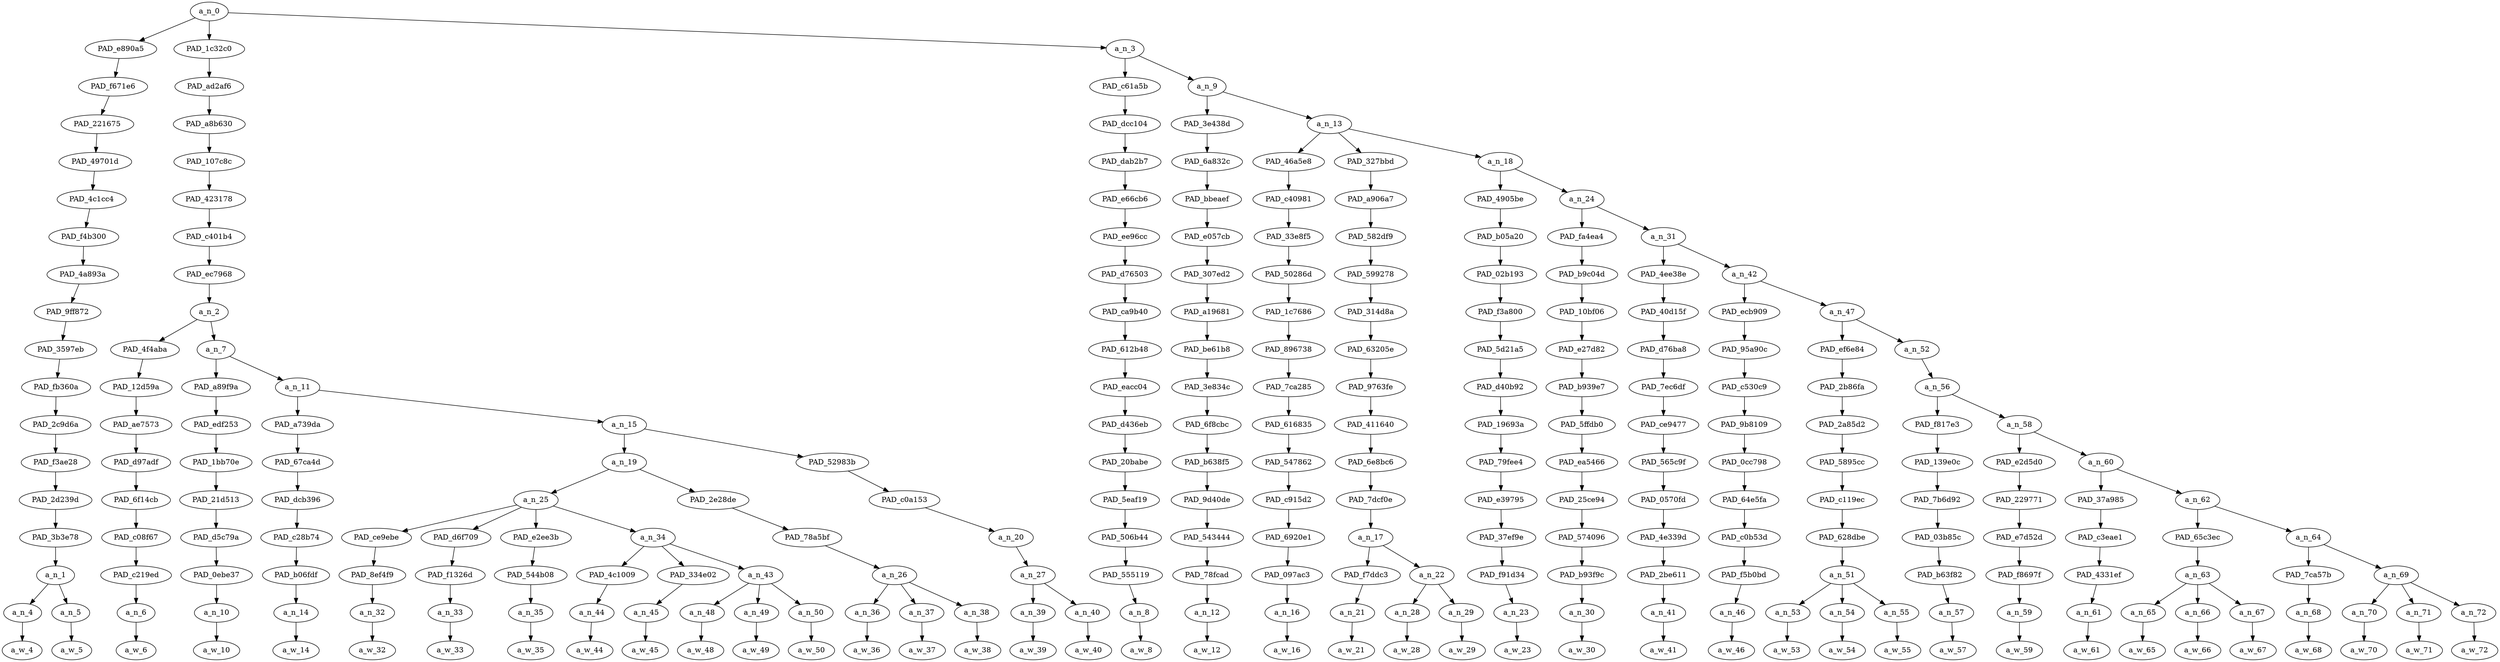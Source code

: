 strict digraph "" {
	a_n_0	[div_dir=1,
		index=0,
		level=17,
		pos="7.931586371527778,17!",
		text_span="[0, 1, 2, 3, 4, 5, 6, 7, 8, 9, 10, 11, 12, 13, 14, 15, 16, 17, 18, 19, 20, 21, 22, 23, 24, 25, 26, 27, 28, 29, 30, 31, 32, 33, 34, \
35, 36, 37, 38, 39, 40]",
		value=1.00000000];
	PAD_e890a5	[div_dir=1,
		index=0,
		level=16,
		pos="0.5,16!",
		text_span="[0, 1]",
		value=0.08641862];
	a_n_0 -> PAD_e890a5;
	PAD_1c32c0	[div_dir=1,
		index=1,
		level=16,
		pos="3.973958333333333,16!",
		text_span="[2, 3, 4, 5, 6, 7, 8, 9, 10, 11, 12, 13, 14, 15, 16, 17]",
		value=0.39004135];
	a_n_0 -> PAD_1c32c0;
	a_n_3	[div_dir=1,
		index=2,
		level=16,
		pos="19.32080078125,16!",
		text_span="[18, 19, 20, 21, 22, 23, 24, 25, 26, 27, 28, 29, 30, 31, 32, 33, 34, 35, 36, 37, 38, 39, 40]",
		value=0.52345957];
	a_n_0 -> a_n_3;
	PAD_f671e6	[div_dir=1,
		index=0,
		level=15,
		pos="0.5,15!",
		text_span="[0, 1]",
		value=0.08641862];
	PAD_e890a5 -> PAD_f671e6;
	PAD_221675	[div_dir=1,
		index=0,
		level=14,
		pos="0.5,14!",
		text_span="[0, 1]",
		value=0.08641862];
	PAD_f671e6 -> PAD_221675;
	PAD_49701d	[div_dir=1,
		index=0,
		level=13,
		pos="0.5,13!",
		text_span="[0, 1]",
		value=0.08641862];
	PAD_221675 -> PAD_49701d;
	PAD_4c1cc4	[div_dir=1,
		index=0,
		level=12,
		pos="0.5,12!",
		text_span="[0, 1]",
		value=0.08641862];
	PAD_49701d -> PAD_4c1cc4;
	PAD_f4b300	[div_dir=1,
		index=0,
		level=11,
		pos="0.5,11!",
		text_span="[0, 1]",
		value=0.08641862];
	PAD_4c1cc4 -> PAD_f4b300;
	PAD_4a893a	[div_dir=1,
		index=0,
		level=10,
		pos="0.5,10!",
		text_span="[0, 1]",
		value=0.08641862];
	PAD_f4b300 -> PAD_4a893a;
	PAD_9ff872	[div_dir=1,
		index=0,
		level=9,
		pos="0.5,9!",
		text_span="[0, 1]",
		value=0.08641862];
	PAD_4a893a -> PAD_9ff872;
	PAD_3597eb	[div_dir=1,
		index=0,
		level=8,
		pos="0.5,8!",
		text_span="[0, 1]",
		value=0.08641862];
	PAD_9ff872 -> PAD_3597eb;
	PAD_fb360a	[div_dir=1,
		index=0,
		level=7,
		pos="0.5,7!",
		text_span="[0, 1]",
		value=0.08641862];
	PAD_3597eb -> PAD_fb360a;
	PAD_2c9d6a	[div_dir=1,
		index=0,
		level=6,
		pos="0.5,6!",
		text_span="[0, 1]",
		value=0.08641862];
	PAD_fb360a -> PAD_2c9d6a;
	PAD_f3ae28	[div_dir=1,
		index=0,
		level=5,
		pos="0.5,5!",
		text_span="[0, 1]",
		value=0.08641862];
	PAD_2c9d6a -> PAD_f3ae28;
	PAD_2d239d	[div_dir=1,
		index=0,
		level=4,
		pos="0.5,4!",
		text_span="[0, 1]",
		value=0.08641862];
	PAD_f3ae28 -> PAD_2d239d;
	PAD_3b3e78	[div_dir=1,
		index=0,
		level=3,
		pos="0.5,3!",
		text_span="[0, 1]",
		value=0.08641862];
	PAD_2d239d -> PAD_3b3e78;
	a_n_1	[div_dir=1,
		index=0,
		level=2,
		pos="0.5,2!",
		text_span="[0, 1]",
		value=0.08641862];
	PAD_3b3e78 -> a_n_1;
	a_n_4	[div_dir=1,
		index=0,
		level=1,
		pos="0.0,1!",
		text_span="[0]",
		value=0.03595877];
	a_n_1 -> a_n_4;
	a_n_5	[div_dir=-1,
		index=1,
		level=1,
		pos="1.0,1!",
		text_span="[1]",
		value=0.05039971];
	a_n_1 -> a_n_5;
	a_w_4	[div_dir=0,
		index=0,
		level=0,
		pos="0,0!",
		text_span="[0]",
		value="<user>"];
	a_n_4 -> a_w_4;
	a_w_5	[div_dir=0,
		index=1,
		level=0,
		pos="1,0!",
		text_span="[1]",
		value="<user>1"];
	a_n_5 -> a_w_5;
	PAD_ad2af6	[div_dir=1,
		index=1,
		level=15,
		pos="3.973958333333333,15!",
		text_span="[2, 3, 4, 5, 6, 7, 8, 9, 10, 11, 12, 13, 14, 15, 16, 17]",
		value=0.39004135];
	PAD_1c32c0 -> PAD_ad2af6;
	PAD_a8b630	[div_dir=1,
		index=1,
		level=14,
		pos="3.973958333333333,14!",
		text_span="[2, 3, 4, 5, 6, 7, 8, 9, 10, 11, 12, 13, 14, 15, 16, 17]",
		value=0.39004135];
	PAD_ad2af6 -> PAD_a8b630;
	PAD_107c8c	[div_dir=1,
		index=1,
		level=13,
		pos="3.973958333333333,13!",
		text_span="[2, 3, 4, 5, 6, 7, 8, 9, 10, 11, 12, 13, 14, 15, 16, 17]",
		value=0.39004135];
	PAD_a8b630 -> PAD_107c8c;
	PAD_423178	[div_dir=1,
		index=1,
		level=12,
		pos="3.973958333333333,12!",
		text_span="[2, 3, 4, 5, 6, 7, 8, 9, 10, 11, 12, 13, 14, 15, 16, 17]",
		value=0.39004135];
	PAD_107c8c -> PAD_423178;
	PAD_c401b4	[div_dir=1,
		index=1,
		level=11,
		pos="3.973958333333333,11!",
		text_span="[2, 3, 4, 5, 6, 7, 8, 9, 10, 11, 12, 13, 14, 15, 16, 17]",
		value=0.39004135];
	PAD_423178 -> PAD_c401b4;
	PAD_ec7968	[div_dir=1,
		index=1,
		level=10,
		pos="3.973958333333333,10!",
		text_span="[2, 3, 4, 5, 6, 7, 8, 9, 10, 11, 12, 13, 14, 15, 16, 17]",
		value=0.39004135];
	PAD_c401b4 -> PAD_ec7968;
	a_n_2	[div_dir=1,
		index=1,
		level=9,
		pos="3.973958333333333,9!",
		text_span="[2, 3, 4, 5, 6, 7, 8, 9, 10, 11, 12, 13, 14, 15, 16, 17]",
		value=0.39004135];
	PAD_ec7968 -> a_n_2;
	PAD_4f4aba	[div_dir=1,
		index=1,
		level=8,
		pos="2.0,8!",
		text_span="[2]",
		value=0.02449441];
	a_n_2 -> PAD_4f4aba;
	a_n_7	[div_dir=1,
		index=2,
		level=8,
		pos="5.947916666666666,8!",
		text_span="[3, 4, 5, 6, 7, 8, 9, 10, 11, 12, 13, 14, 15, 16, 17]",
		value=0.36549023];
	a_n_2 -> a_n_7;
	PAD_12d59a	[div_dir=1,
		index=1,
		level=7,
		pos="2.0,7!",
		text_span="[2]",
		value=0.02449441];
	PAD_4f4aba -> PAD_12d59a;
	PAD_ae7573	[div_dir=1,
		index=1,
		level=6,
		pos="2.0,6!",
		text_span="[2]",
		value=0.02449441];
	PAD_12d59a -> PAD_ae7573;
	PAD_d97adf	[div_dir=1,
		index=1,
		level=5,
		pos="2.0,5!",
		text_span="[2]",
		value=0.02449441];
	PAD_ae7573 -> PAD_d97adf;
	PAD_6f14cb	[div_dir=1,
		index=1,
		level=4,
		pos="2.0,4!",
		text_span="[2]",
		value=0.02449441];
	PAD_d97adf -> PAD_6f14cb;
	PAD_c08f67	[div_dir=1,
		index=1,
		level=3,
		pos="2.0,3!",
		text_span="[2]",
		value=0.02449441];
	PAD_6f14cb -> PAD_c08f67;
	PAD_c219ed	[div_dir=1,
		index=1,
		level=2,
		pos="2.0,2!",
		text_span="[2]",
		value=0.02449441];
	PAD_c08f67 -> PAD_c219ed;
	a_n_6	[div_dir=1,
		index=2,
		level=1,
		pos="2.0,1!",
		text_span="[2]",
		value=0.02449441];
	PAD_c219ed -> a_n_6;
	a_w_6	[div_dir=0,
		index=2,
		level=0,
		pos="2,0!",
		text_span="[2]",
		value=if];
	a_n_6 -> a_w_6;
	PAD_a89f9a	[div_dir=1,
		index=2,
		level=7,
		pos="3.0,7!",
		text_span="[3]",
		value=0.02071720];
	a_n_7 -> PAD_a89f9a;
	a_n_11	[div_dir=1,
		index=3,
		level=7,
		pos="8.895833333333332,7!",
		text_span="[4, 5, 6, 7, 8, 9, 10, 11, 12, 13, 14, 15, 16, 17]",
		value=0.34471609];
	a_n_7 -> a_n_11;
	PAD_edf253	[div_dir=1,
		index=2,
		level=6,
		pos="3.0,6!",
		text_span="[3]",
		value=0.02071720];
	PAD_a89f9a -> PAD_edf253;
	PAD_1bb70e	[div_dir=1,
		index=2,
		level=5,
		pos="3.0,5!",
		text_span="[3]",
		value=0.02071720];
	PAD_edf253 -> PAD_1bb70e;
	PAD_21d513	[div_dir=1,
		index=2,
		level=4,
		pos="3.0,4!",
		text_span="[3]",
		value=0.02071720];
	PAD_1bb70e -> PAD_21d513;
	PAD_d5c79a	[div_dir=1,
		index=2,
		level=3,
		pos="3.0,3!",
		text_span="[3]",
		value=0.02071720];
	PAD_21d513 -> PAD_d5c79a;
	PAD_0ebe37	[div_dir=1,
		index=2,
		level=2,
		pos="3.0,2!",
		text_span="[3]",
		value=0.02071720];
	PAD_d5c79a -> PAD_0ebe37;
	a_n_10	[div_dir=1,
		index=3,
		level=1,
		pos="3.0,1!",
		text_span="[3]",
		value=0.02071720];
	PAD_0ebe37 -> a_n_10;
	a_w_10	[div_dir=0,
		index=3,
		level=0,
		pos="3,0!",
		text_span="[3]",
		value=you];
	a_n_10 -> a_w_10;
	PAD_a739da	[div_dir=1,
		index=3,
		level=6,
		pos="4.0,6!",
		text_span="[4]",
		value=0.02139364];
	a_n_11 -> PAD_a739da;
	a_n_15	[div_dir=1,
		index=4,
		level=6,
		pos="13.791666666666666,6!",
		text_span="[5, 6, 7, 8, 9, 10, 11, 12, 13, 14, 15, 16, 17]",
		value=0.32327025];
	a_n_11 -> a_n_15;
	PAD_67ca4d	[div_dir=1,
		index=3,
		level=5,
		pos="4.0,5!",
		text_span="[4]",
		value=0.02139364];
	PAD_a739da -> PAD_67ca4d;
	PAD_dcb396	[div_dir=1,
		index=3,
		level=4,
		pos="4.0,4!",
		text_span="[4]",
		value=0.02139364];
	PAD_67ca4d -> PAD_dcb396;
	PAD_c28b74	[div_dir=1,
		index=3,
		level=3,
		pos="4.0,3!",
		text_span="[4]",
		value=0.02139364];
	PAD_dcb396 -> PAD_c28b74;
	PAD_b06fdf	[div_dir=1,
		index=3,
		level=2,
		pos="4.0,2!",
		text_span="[4]",
		value=0.02139364];
	PAD_c28b74 -> PAD_b06fdf;
	a_n_14	[div_dir=1,
		index=4,
		level=1,
		pos="4.0,1!",
		text_span="[4]",
		value=0.02139364];
	PAD_b06fdf -> a_n_14;
	a_w_14	[div_dir=0,
		index=4,
		level=0,
		pos="4,0!",
		text_span="[4]",
		value=are];
	a_n_14 -> a_w_14;
	a_n_19	[div_dir=1,
		index=4,
		level=5,
		pos="11.083333333333332,5!",
		text_span="[5, 6, 7, 8, 9, 10, 11, 12, 13, 14, 15]",
		value=0.29478952];
	a_n_15 -> a_n_19;
	PAD_52983b	[div_dir=1,
		index=5,
		level=5,
		pos="16.5,5!",
		text_span="[16, 17]",
		value=0.02842757];
	a_n_15 -> PAD_52983b;
	a_n_25	[div_dir=1,
		index=4,
		level=4,
		pos="8.166666666666666,4!",
		text_span="[5, 6, 7, 8, 9, 10, 11, 12]",
		value=0.23832229];
	a_n_19 -> a_n_25;
	PAD_2e28de	[div_dir=-1,
		index=5,
		level=4,
		pos="14.0,4!",
		text_span="[13, 14, 15]",
		value=0.05644103];
	a_n_19 -> PAD_2e28de;
	PAD_ce9ebe	[div_dir=1,
		index=4,
		level=3,
		pos="5.0,3!",
		text_span="[5]",
		value=0.03926997];
	a_n_25 -> PAD_ce9ebe;
	PAD_d6f709	[div_dir=-1,
		index=5,
		level=3,
		pos="6.0,3!",
		text_span="[6]",
		value=0.06130739];
	a_n_25 -> PAD_d6f709;
	PAD_e2ee3b	[div_dir=-1,
		index=7,
		level=3,
		pos="12.0,3!",
		text_span="[12]",
		value=0.01644198];
	a_n_25 -> PAD_e2ee3b;
	a_n_34	[div_dir=1,
		index=6,
		level=3,
		pos="9.666666666666666,3!",
		text_span="[7, 8, 9, 10, 11]",
		value=0.12126863];
	a_n_25 -> a_n_34;
	PAD_8ef4f9	[div_dir=1,
		index=4,
		level=2,
		pos="5.0,2!",
		text_span="[5]",
		value=0.03926997];
	PAD_ce9ebe -> PAD_8ef4f9;
	a_n_32	[div_dir=1,
		index=5,
		level=1,
		pos="5.0,1!",
		text_span="[5]",
		value=0.03926997];
	PAD_8ef4f9 -> a_n_32;
	a_w_32	[div_dir=0,
		index=5,
		level=0,
		pos="5,0!",
		text_span="[5]",
		value=black];
	a_n_32 -> a_w_32;
	PAD_f1326d	[div_dir=-1,
		index=5,
		level=2,
		pos="6.0,2!",
		text_span="[6]",
		value=0.06130739];
	PAD_d6f709 -> PAD_f1326d;
	a_n_33	[div_dir=-1,
		index=6,
		level=1,
		pos="6.0,1!",
		text_span="[6]",
		value=0.06130739];
	PAD_f1326d -> a_n_33;
	a_w_33	[div_dir=0,
		index=6,
		level=0,
		pos="6,0!",
		text_span="[6]",
		value=hispanic];
	a_n_33 -> a_w_33;
	PAD_544b08	[div_dir=-1,
		index=9,
		level=2,
		pos="12.0,2!",
		text_span="[12]",
		value=0.01644198];
	PAD_e2ee3b -> PAD_544b08;
	a_n_35	[div_dir=-1,
		index=12,
		level=1,
		pos="12.0,1!",
		text_span="[12]",
		value=0.01644198];
	PAD_544b08 -> a_n_35;
	a_w_35	[div_dir=0,
		index=12,
		level=0,
		pos="12,0!",
		text_span="[12]",
		value=it];
	a_n_35 -> a_w_35;
	PAD_4c1009	[div_dir=1,
		index=7,
		level=2,
		pos="10.0,2!",
		text_span="[10]",
		value=0.01589668];
	a_n_34 -> PAD_4c1009;
	PAD_334e02	[div_dir=-1,
		index=8,
		level=2,
		pos="11.0,2!",
		text_span="[11]",
		value=0.03116701];
	a_n_34 -> PAD_334e02;
	a_n_43	[div_dir=1,
		index=6,
		level=2,
		pos="8.0,2!",
		text_span="[7, 8, 9]",
		value=0.07414334];
	a_n_34 -> a_n_43;
	a_n_44	[div_dir=1,
		index=10,
		level=1,
		pos="10.0,1!",
		text_span="[10]",
		value=0.01589668];
	PAD_4c1009 -> a_n_44;
	a_w_44	[div_dir=0,
		index=10,
		level=0,
		pos="10,0!",
		text_span="[10]",
		value=or1];
	a_n_44 -> a_w_44;
	a_n_45	[div_dir=-1,
		index=11,
		level=1,
		pos="11.0,1!",
		text_span="[11]",
		value=0.03116701];
	PAD_334e02 -> a_n_45;
	a_w_45	[div_dir=0,
		index=11,
		level=0,
		pos="11,0!",
		text_span="[11]",
		value=democrat];
	a_n_45 -> a_w_45;
	a_n_48	[div_dir=1,
		index=7,
		level=1,
		pos="7.0,1!",
		text_span="[7]",
		value=0.03010256];
	a_n_43 -> a_n_48;
	a_n_49	[div_dir=1,
		index=8,
		level=1,
		pos="8.0,1!",
		text_span="[8]",
		value=0.02105763];
	a_n_43 -> a_n_49;
	a_n_50	[div_dir=1,
		index=9,
		level=1,
		pos="9.0,1!",
		text_span="[9]",
		value=0.02292891];
	a_n_43 -> a_n_50;
	a_w_48	[div_dir=0,
		index=7,
		level=0,
		pos="7,0!",
		text_span="[7]",
		value=gay];
	a_n_48 -> a_w_48;
	a_w_49	[div_dir=0,
		index=8,
		level=0,
		pos="8,0!",
		text_span="[8]",
		value=or];
	a_n_49 -> a_w_49;
	a_w_50	[div_dir=0,
		index=9,
		level=0,
		pos="9,0!",
		text_span="[9]",
		value=lesbian];
	a_n_50 -> a_w_50;
	PAD_78a5bf	[div_dir=-1,
		index=8,
		level=3,
		pos="14.0,3!",
		text_span="[13, 14, 15]",
		value=0.05644103];
	PAD_2e28de -> PAD_78a5bf;
	a_n_26	[div_dir=-1,
		index=10,
		level=2,
		pos="14.0,2!",
		text_span="[13, 14, 15]",
		value=0.05644103];
	PAD_78a5bf -> a_n_26;
	a_n_36	[div_dir=1,
		index=13,
		level=1,
		pos="13.0,1!",
		text_span="[13]",
		value=0.01635113];
	a_n_26 -> a_n_36;
	a_n_37	[div_dir=1,
		index=14,
		level=1,
		pos="14.0,1!",
		text_span="[14]",
		value=0.02045532];
	a_n_26 -> a_n_37;
	a_n_38	[div_dir=-1,
		index=15,
		level=1,
		pos="15.0,1!",
		text_span="[15]",
		value=0.01962941];
	a_n_26 -> a_n_38;
	a_w_36	[div_dir=0,
		index=13,
		level=0,
		pos="13,0!",
		text_span="[13]",
		value=all];
	a_n_36 -> a_w_36;
	a_w_37	[div_dir=0,
		index=14,
		level=0,
		pos="14,0!",
		text_span="[14]",
		value=good];
	a_n_37 -> a_w_37;
	a_w_38	[div_dir=0,
		index=15,
		level=0,
		pos="15,0!",
		text_span="[15]",
		value=nothing];
	a_n_38 -> a_w_38;
	PAD_c0a153	[div_dir=1,
		index=6,
		level=4,
		pos="16.5,4!",
		text_span="[16, 17]",
		value=0.02842757];
	PAD_52983b -> PAD_c0a153;
	a_n_20	[div_dir=1,
		index=9,
		level=3,
		pos="16.5,3!",
		text_span="[16, 17]",
		value=0.02842757];
	PAD_c0a153 -> a_n_20;
	a_n_27	[div_dir=1,
		index=11,
		level=2,
		pos="16.5,2!",
		text_span="[16, 17]",
		value=0.02835450];
	a_n_20 -> a_n_27;
	a_n_39	[div_dir=1,
		index=16,
		level=1,
		pos="16.0,1!",
		text_span="[16]",
		value=0.01503986];
	a_n_27 -> a_n_39;
	a_n_40	[div_dir=1,
		index=17,
		level=1,
		pos="17.0,1!",
		text_span="[17]",
		value=0.01324156];
	a_n_27 -> a_n_40;
	a_w_39	[div_dir=0,
		index=16,
		level=0,
		pos="16,0!",
		text_span="[16]",
		value=you1];
	a_n_39 -> a_w_39;
	a_w_40	[div_dir=0,
		index=17,
		level=0,
		pos="17,0!",
		text_span="[17]",
		value=do];
	a_n_40 -> a_w_40;
	PAD_c61a5b	[div_dir=1,
		index=2,
		level=15,
		pos="18.0,15!",
		text_span="[18]",
		value=0.01203324];
	a_n_3 -> PAD_c61a5b;
	a_n_9	[div_dir=1,
		index=3,
		level=15,
		pos="20.6416015625,15!",
		text_span="[19, 20, 21, 22, 23, 24, 25, 26, 27, 28, 29, 30, 31, 32, 33, 34, 35, 36, 37, 38, 39, 40]",
		value=0.51137410];
	a_n_3 -> a_n_9;
	PAD_dcc104	[div_dir=1,
		index=2,
		level=14,
		pos="18.0,14!",
		text_span="[18]",
		value=0.01203324];
	PAD_c61a5b -> PAD_dcc104;
	PAD_dab2b7	[div_dir=1,
		index=2,
		level=13,
		pos="18.0,13!",
		text_span="[18]",
		value=0.01203324];
	PAD_dcc104 -> PAD_dab2b7;
	PAD_e66cb6	[div_dir=1,
		index=2,
		level=12,
		pos="18.0,12!",
		text_span="[18]",
		value=0.01203324];
	PAD_dab2b7 -> PAD_e66cb6;
	PAD_ee96cc	[div_dir=1,
		index=2,
		level=11,
		pos="18.0,11!",
		text_span="[18]",
		value=0.01203324];
	PAD_e66cb6 -> PAD_ee96cc;
	PAD_d76503	[div_dir=1,
		index=2,
		level=10,
		pos="18.0,10!",
		text_span="[18]",
		value=0.01203324];
	PAD_ee96cc -> PAD_d76503;
	PAD_ca9b40	[div_dir=1,
		index=2,
		level=9,
		pos="18.0,9!",
		text_span="[18]",
		value=0.01203324];
	PAD_d76503 -> PAD_ca9b40;
	PAD_612b48	[div_dir=1,
		index=3,
		level=8,
		pos="18.0,8!",
		text_span="[18]",
		value=0.01203324];
	PAD_ca9b40 -> PAD_612b48;
	PAD_eacc04	[div_dir=1,
		index=4,
		level=7,
		pos="18.0,7!",
		text_span="[18]",
		value=0.01203324];
	PAD_612b48 -> PAD_eacc04;
	PAD_d436eb	[div_dir=1,
		index=5,
		level=6,
		pos="18.0,6!",
		text_span="[18]",
		value=0.01203324];
	PAD_eacc04 -> PAD_d436eb;
	PAD_20babe	[div_dir=1,
		index=6,
		level=5,
		pos="18.0,5!",
		text_span="[18]",
		value=0.01203324];
	PAD_d436eb -> PAD_20babe;
	PAD_5eaf19	[div_dir=1,
		index=7,
		level=4,
		pos="18.0,4!",
		text_span="[18]",
		value=0.01203324];
	PAD_20babe -> PAD_5eaf19;
	PAD_506b44	[div_dir=1,
		index=10,
		level=3,
		pos="18.0,3!",
		text_span="[18]",
		value=0.01203324];
	PAD_5eaf19 -> PAD_506b44;
	PAD_555119	[div_dir=1,
		index=12,
		level=2,
		pos="18.0,2!",
		text_span="[18]",
		value=0.01203324];
	PAD_506b44 -> PAD_555119;
	a_n_8	[div_dir=1,
		index=18,
		level=1,
		pos="18.0,1!",
		text_span="[18]",
		value=0.01203324];
	PAD_555119 -> a_n_8;
	a_w_8	[div_dir=0,
		index=18,
		level=0,
		pos="18,0!",
		text_span="[18]",
		value=can];
	a_n_8 -> a_w_8;
	PAD_3e438d	[div_dir=1,
		index=3,
		level=14,
		pos="19.0,14!",
		text_span="[19]",
		value=0.01103465];
	a_n_9 -> PAD_3e438d;
	a_n_13	[div_dir=1,
		index=4,
		level=14,
		pos="22.283203125,14!",
		text_span="[20, 21, 22, 23, 24, 25, 26, 27, 28, 29, 30, 31, 32, 33, 34, 35, 36, 37, 38, 39, 40]",
		value=0.50029513];
	a_n_9 -> a_n_13;
	PAD_6a832c	[div_dir=1,
		index=3,
		level=13,
		pos="19.0,13!",
		text_span="[19]",
		value=0.01103465];
	PAD_3e438d -> PAD_6a832c;
	PAD_bbeaef	[div_dir=1,
		index=3,
		level=12,
		pos="19.0,12!",
		text_span="[19]",
		value=0.01103465];
	PAD_6a832c -> PAD_bbeaef;
	PAD_e057cb	[div_dir=1,
		index=3,
		level=11,
		pos="19.0,11!",
		text_span="[19]",
		value=0.01103465];
	PAD_bbeaef -> PAD_e057cb;
	PAD_307ed2	[div_dir=1,
		index=3,
		level=10,
		pos="19.0,10!",
		text_span="[19]",
		value=0.01103465];
	PAD_e057cb -> PAD_307ed2;
	PAD_a19681	[div_dir=1,
		index=3,
		level=9,
		pos="19.0,9!",
		text_span="[19]",
		value=0.01103465];
	PAD_307ed2 -> PAD_a19681;
	PAD_be61b8	[div_dir=1,
		index=4,
		level=8,
		pos="19.0,8!",
		text_span="[19]",
		value=0.01103465];
	PAD_a19681 -> PAD_be61b8;
	PAD_3e834c	[div_dir=1,
		index=5,
		level=7,
		pos="19.0,7!",
		text_span="[19]",
		value=0.01103465];
	PAD_be61b8 -> PAD_3e834c;
	PAD_6f8cbc	[div_dir=1,
		index=6,
		level=6,
		pos="19.0,6!",
		text_span="[19]",
		value=0.01103465];
	PAD_3e834c -> PAD_6f8cbc;
	PAD_b638f5	[div_dir=1,
		index=7,
		level=5,
		pos="19.0,5!",
		text_span="[19]",
		value=0.01103465];
	PAD_6f8cbc -> PAD_b638f5;
	PAD_9d40de	[div_dir=1,
		index=8,
		level=4,
		pos="19.0,4!",
		text_span="[19]",
		value=0.01103465];
	PAD_b638f5 -> PAD_9d40de;
	PAD_543444	[div_dir=1,
		index=11,
		level=3,
		pos="19.0,3!",
		text_span="[19]",
		value=0.01103465];
	PAD_9d40de -> PAD_543444;
	PAD_78fcad	[div_dir=1,
		index=13,
		level=2,
		pos="19.0,2!",
		text_span="[19]",
		value=0.01103465];
	PAD_543444 -> PAD_78fcad;
	a_n_12	[div_dir=1,
		index=19,
		level=1,
		pos="19.0,1!",
		text_span="[19]",
		value=0.01103465];
	PAD_78fcad -> a_n_12;
	a_w_12	[div_dir=0,
		index=19,
		level=0,
		pos="19,0!",
		text_span="[19]",
		value=be];
	a_n_12 -> a_w_12;
	PAD_46a5e8	[div_dir=1,
		index=4,
		level=13,
		pos="20.0,13!",
		text_span="[20]",
		value=0.03825218];
	a_n_13 -> PAD_46a5e8;
	PAD_327bbd	[div_dir=1,
		index=5,
		level=13,
		pos="21.75,13!",
		text_span="[21, 22, 23]",
		value=0.04925115];
	a_n_13 -> PAD_327bbd;
	a_n_18	[div_dir=1,
		index=6,
		level=13,
		pos="25.099609375,13!",
		text_span="[24, 25, 26, 27, 28, 29, 30, 31, 32, 33, 34, 35, 36, 37, 38, 39, 40]",
		value=0.41274755];
	a_n_13 -> a_n_18;
	PAD_c40981	[div_dir=1,
		index=4,
		level=12,
		pos="20.0,12!",
		text_span="[20]",
		value=0.03825218];
	PAD_46a5e8 -> PAD_c40981;
	PAD_33e8f5	[div_dir=1,
		index=4,
		level=11,
		pos="20.0,11!",
		text_span="[20]",
		value=0.03825218];
	PAD_c40981 -> PAD_33e8f5;
	PAD_50286d	[div_dir=1,
		index=4,
		level=10,
		pos="20.0,10!",
		text_span="[20]",
		value=0.03825218];
	PAD_33e8f5 -> PAD_50286d;
	PAD_1c7686	[div_dir=1,
		index=4,
		level=9,
		pos="20.0,9!",
		text_span="[20]",
		value=0.03825218];
	PAD_50286d -> PAD_1c7686;
	PAD_896738	[div_dir=1,
		index=5,
		level=8,
		pos="20.0,8!",
		text_span="[20]",
		value=0.03825218];
	PAD_1c7686 -> PAD_896738;
	PAD_7ca285	[div_dir=1,
		index=6,
		level=7,
		pos="20.0,7!",
		text_span="[20]",
		value=0.03825218];
	PAD_896738 -> PAD_7ca285;
	PAD_616835	[div_dir=1,
		index=7,
		level=6,
		pos="20.0,6!",
		text_span="[20]",
		value=0.03825218];
	PAD_7ca285 -> PAD_616835;
	PAD_547862	[div_dir=1,
		index=8,
		level=5,
		pos="20.0,5!",
		text_span="[20]",
		value=0.03825218];
	PAD_616835 -> PAD_547862;
	PAD_c915d2	[div_dir=1,
		index=9,
		level=4,
		pos="20.0,4!",
		text_span="[20]",
		value=0.03825218];
	PAD_547862 -> PAD_c915d2;
	PAD_6920e1	[div_dir=1,
		index=12,
		level=3,
		pos="20.0,3!",
		text_span="[20]",
		value=0.03825218];
	PAD_c915d2 -> PAD_6920e1;
	PAD_097ac3	[div_dir=1,
		index=14,
		level=2,
		pos="20.0,2!",
		text_span="[20]",
		value=0.03825218];
	PAD_6920e1 -> PAD_097ac3;
	a_n_16	[div_dir=1,
		index=20,
		level=1,
		pos="20.0,1!",
		text_span="[20]",
		value=0.03825218];
	PAD_097ac3 -> a_n_16;
	a_w_16	[div_dir=0,
		index=20,
		level=0,
		pos="20,0!",
		text_span="[20]",
		value=construed];
	a_n_16 -> a_w_16;
	PAD_a906a7	[div_dir=1,
		index=5,
		level=12,
		pos="21.75,12!",
		text_span="[21, 22, 23]",
		value=0.04925115];
	PAD_327bbd -> PAD_a906a7;
	PAD_582df9	[div_dir=1,
		index=5,
		level=11,
		pos="21.75,11!",
		text_span="[21, 22, 23]",
		value=0.04925115];
	PAD_a906a7 -> PAD_582df9;
	PAD_599278	[div_dir=1,
		index=5,
		level=10,
		pos="21.75,10!",
		text_span="[21, 22, 23]",
		value=0.04925115];
	PAD_582df9 -> PAD_599278;
	PAD_314d8a	[div_dir=1,
		index=5,
		level=9,
		pos="21.75,9!",
		text_span="[21, 22, 23]",
		value=0.04925115];
	PAD_599278 -> PAD_314d8a;
	PAD_63205e	[div_dir=1,
		index=6,
		level=8,
		pos="21.75,8!",
		text_span="[21, 22, 23]",
		value=0.04925115];
	PAD_314d8a -> PAD_63205e;
	PAD_9763fe	[div_dir=1,
		index=7,
		level=7,
		pos="21.75,7!",
		text_span="[21, 22, 23]",
		value=0.04925115];
	PAD_63205e -> PAD_9763fe;
	PAD_411640	[div_dir=1,
		index=8,
		level=6,
		pos="21.75,6!",
		text_span="[21, 22, 23]",
		value=0.04925115];
	PAD_9763fe -> PAD_411640;
	PAD_6e8bc6	[div_dir=1,
		index=9,
		level=5,
		pos="21.75,5!",
		text_span="[21, 22, 23]",
		value=0.04925115];
	PAD_411640 -> PAD_6e8bc6;
	PAD_7dcf0e	[div_dir=1,
		index=10,
		level=4,
		pos="21.75,4!",
		text_span="[21, 22, 23]",
		value=0.04925115];
	PAD_6e8bc6 -> PAD_7dcf0e;
	a_n_17	[div_dir=1,
		index=13,
		level=3,
		pos="21.75,3!",
		text_span="[21, 22, 23]",
		value=0.04925115];
	PAD_7dcf0e -> a_n_17;
	PAD_f7ddc3	[div_dir=1,
		index=15,
		level=2,
		pos="21.0,2!",
		text_span="[21]",
		value=0.01176937];
	a_n_17 -> PAD_f7ddc3;
	a_n_22	[div_dir=1,
		index=16,
		level=2,
		pos="22.5,2!",
		text_span="[22, 23]",
		value=0.03747642];
	a_n_17 -> a_n_22;
	a_n_21	[div_dir=1,
		index=21,
		level=1,
		pos="21.0,1!",
		text_span="[21]",
		value=0.01176937];
	PAD_f7ddc3 -> a_n_21;
	a_w_21	[div_dir=0,
		index=21,
		level=0,
		pos="21,0!",
		text_span="[21]",
		value=as];
	a_n_21 -> a_w_21;
	a_n_28	[div_dir=1,
		index=22,
		level=1,
		pos="22.0,1!",
		text_span="[22]",
		value=0.01462588];
	a_n_22 -> a_n_28;
	a_n_29	[div_dir=-1,
		index=23,
		level=1,
		pos="23.0,1!",
		text_span="[23]",
		value=0.02284943];
	a_n_22 -> a_n_29;
	a_w_28	[div_dir=0,
		index=22,
		level=0,
		pos="22,0!",
		text_span="[22]",
		value=a];
	a_n_28 -> a_w_28;
	a_w_29	[div_dir=0,
		index=23,
		level=0,
		pos="23,0!",
		text_span="[23]",
		value=crime];
	a_n_29 -> a_w_29;
	PAD_4905be	[div_dir=1,
		index=6,
		level=12,
		pos="24.0,12!",
		text_span="[24]",
		value=0.01774804];
	a_n_18 -> PAD_4905be;
	a_n_24	[div_dir=1,
		index=7,
		level=12,
		pos="26.19921875,12!",
		text_span="[25, 26, 27, 28, 29, 30, 31, 32, 33, 34, 35, 36, 37, 38, 39, 40]",
		value=0.39497166];
	a_n_18 -> a_n_24;
	PAD_b05a20	[div_dir=1,
		index=6,
		level=11,
		pos="24.0,11!",
		text_span="[24]",
		value=0.01774804];
	PAD_4905be -> PAD_b05a20;
	PAD_02b193	[div_dir=1,
		index=6,
		level=10,
		pos="24.0,10!",
		text_span="[24]",
		value=0.01774804];
	PAD_b05a20 -> PAD_02b193;
	PAD_f3a800	[div_dir=1,
		index=6,
		level=9,
		pos="24.0,9!",
		text_span="[24]",
		value=0.01774804];
	PAD_02b193 -> PAD_f3a800;
	PAD_5d21a5	[div_dir=1,
		index=7,
		level=8,
		pos="24.0,8!",
		text_span="[24]",
		value=0.01774804];
	PAD_f3a800 -> PAD_5d21a5;
	PAD_d40b92	[div_dir=1,
		index=8,
		level=7,
		pos="24.0,7!",
		text_span="[24]",
		value=0.01774804];
	PAD_5d21a5 -> PAD_d40b92;
	PAD_19693a	[div_dir=1,
		index=9,
		level=6,
		pos="24.0,6!",
		text_span="[24]",
		value=0.01774804];
	PAD_d40b92 -> PAD_19693a;
	PAD_79fee4	[div_dir=1,
		index=10,
		level=5,
		pos="24.0,5!",
		text_span="[24]",
		value=0.01774804];
	PAD_19693a -> PAD_79fee4;
	PAD_e39795	[div_dir=1,
		index=11,
		level=4,
		pos="24.0,4!",
		text_span="[24]",
		value=0.01774804];
	PAD_79fee4 -> PAD_e39795;
	PAD_37ef9e	[div_dir=1,
		index=14,
		level=3,
		pos="24.0,3!",
		text_span="[24]",
		value=0.01774804];
	PAD_e39795 -> PAD_37ef9e;
	PAD_f91d34	[div_dir=1,
		index=17,
		level=2,
		pos="24.0,2!",
		text_span="[24]",
		value=0.01774804];
	PAD_37ef9e -> PAD_f91d34;
	a_n_23	[div_dir=1,
		index=24,
		level=1,
		pos="24.0,1!",
		text_span="[24]",
		value=0.01774804];
	PAD_f91d34 -> a_n_23;
	a_w_23	[div_dir=0,
		index=24,
		level=0,
		pos="24,0!",
		text_span="[24]",
		value=however];
	a_n_23 -> a_w_23;
	PAD_fa4ea4	[div_dir=-1,
		index=7,
		level=11,
		pos="25.0,11!",
		text_span="[25]",
		value=0.01380376];
	a_n_24 -> PAD_fa4ea4;
	a_n_31	[div_dir=1,
		index=8,
		level=11,
		pos="27.3984375,11!",
		text_span="[26, 27, 28, 29, 30, 31, 32, 33, 34, 35, 36, 37, 38, 39, 40]",
		value=0.38116547];
	a_n_24 -> a_n_31;
	PAD_b9c04d	[div_dir=-1,
		index=7,
		level=10,
		pos="25.0,10!",
		text_span="[25]",
		value=0.01380376];
	PAD_fa4ea4 -> PAD_b9c04d;
	PAD_10bf06	[div_dir=-1,
		index=7,
		level=9,
		pos="25.0,9!",
		text_span="[25]",
		value=0.01380376];
	PAD_b9c04d -> PAD_10bf06;
	PAD_e27d82	[div_dir=-1,
		index=8,
		level=8,
		pos="25.0,8!",
		text_span="[25]",
		value=0.01380376];
	PAD_10bf06 -> PAD_e27d82;
	PAD_b939e7	[div_dir=-1,
		index=9,
		level=7,
		pos="25.0,7!",
		text_span="[25]",
		value=0.01380376];
	PAD_e27d82 -> PAD_b939e7;
	PAD_5ffdb0	[div_dir=-1,
		index=10,
		level=6,
		pos="25.0,6!",
		text_span="[25]",
		value=0.01380376];
	PAD_b939e7 -> PAD_5ffdb0;
	PAD_ea5466	[div_dir=-1,
		index=11,
		level=5,
		pos="25.0,5!",
		text_span="[25]",
		value=0.01380376];
	PAD_5ffdb0 -> PAD_ea5466;
	PAD_25ce94	[div_dir=-1,
		index=12,
		level=4,
		pos="25.0,4!",
		text_span="[25]",
		value=0.01380376];
	PAD_ea5466 -> PAD_25ce94;
	PAD_574096	[div_dir=-1,
		index=15,
		level=3,
		pos="25.0,3!",
		text_span="[25]",
		value=0.01380376];
	PAD_25ce94 -> PAD_574096;
	PAD_b93f9c	[div_dir=-1,
		index=18,
		level=2,
		pos="25.0,2!",
		text_span="[25]",
		value=0.01380376];
	PAD_574096 -> PAD_b93f9c;
	a_n_30	[div_dir=-1,
		index=25,
		level=1,
		pos="25.0,1!",
		text_span="[25]",
		value=0.01380376];
	PAD_b93f9c -> a_n_30;
	a_w_30	[div_dir=0,
		index=25,
		level=0,
		pos="25,0!",
		text_span="[25]",
		value=if1];
	a_n_30 -> a_w_30;
	PAD_4ee38e	[div_dir=1,
		index=8,
		level=10,
		pos="26.0,10!",
		text_span="[26]",
		value=0.01416376];
	a_n_31 -> PAD_4ee38e;
	a_n_42	[div_dir=-1,
		index=9,
		level=10,
		pos="28.796875,10!",
		text_span="[27, 28, 29, 30, 31, 32, 33, 34, 35, 36, 37, 38, 39, 40]",
		value=0.36698679];
	a_n_31 -> a_n_42;
	PAD_40d15f	[div_dir=1,
		index=8,
		level=9,
		pos="26.0,9!",
		text_span="[26]",
		value=0.01416376];
	PAD_4ee38e -> PAD_40d15f;
	PAD_d76ba8	[div_dir=1,
		index=9,
		level=8,
		pos="26.0,8!",
		text_span="[26]",
		value=0.01416376];
	PAD_40d15f -> PAD_d76ba8;
	PAD_7ec6df	[div_dir=1,
		index=10,
		level=7,
		pos="26.0,7!",
		text_span="[26]",
		value=0.01416376];
	PAD_d76ba8 -> PAD_7ec6df;
	PAD_ce9477	[div_dir=1,
		index=11,
		level=6,
		pos="26.0,6!",
		text_span="[26]",
		value=0.01416376];
	PAD_7ec6df -> PAD_ce9477;
	PAD_565c9f	[div_dir=1,
		index=12,
		level=5,
		pos="26.0,5!",
		text_span="[26]",
		value=0.01416376];
	PAD_ce9477 -> PAD_565c9f;
	PAD_0570fd	[div_dir=1,
		index=13,
		level=4,
		pos="26.0,4!",
		text_span="[26]",
		value=0.01416376];
	PAD_565c9f -> PAD_0570fd;
	PAD_4e339d	[div_dir=1,
		index=16,
		level=3,
		pos="26.0,3!",
		text_span="[26]",
		value=0.01416376];
	PAD_0570fd -> PAD_4e339d;
	PAD_2be611	[div_dir=1,
		index=19,
		level=2,
		pos="26.0,2!",
		text_span="[26]",
		value=0.01416376];
	PAD_4e339d -> PAD_2be611;
	a_n_41	[div_dir=1,
		index=26,
		level=1,
		pos="26.0,1!",
		text_span="[26]",
		value=0.01416376];
	PAD_2be611 -> a_n_41;
	a_w_41	[div_dir=0,
		index=26,
		level=0,
		pos="26,0!",
		text_span="[26]",
		value=you2];
	a_n_41 -> a_w_41;
	PAD_ecb909	[div_dir=-1,
		index=9,
		level=9,
		pos="27.0,9!",
		text_span="[27]",
		value=0.01431315];
	a_n_42 -> PAD_ecb909;
	a_n_47	[div_dir=1,
		index=10,
		level=9,
		pos="30.59375,9!",
		text_span="[28, 29, 30, 31, 32, 33, 34, 35, 36, 37, 38, 39, 40]",
		value=0.35267100];
	a_n_42 -> a_n_47;
	PAD_95a90c	[div_dir=-1,
		index=10,
		level=8,
		pos="27.0,8!",
		text_span="[27]",
		value=0.01431315];
	PAD_ecb909 -> PAD_95a90c;
	PAD_c530c9	[div_dir=-1,
		index=11,
		level=7,
		pos="27.0,7!",
		text_span="[27]",
		value=0.01431315];
	PAD_95a90c -> PAD_c530c9;
	PAD_9b8109	[div_dir=-1,
		index=12,
		level=6,
		pos="27.0,6!",
		text_span="[27]",
		value=0.01431315];
	PAD_c530c9 -> PAD_9b8109;
	PAD_0cc798	[div_dir=-1,
		index=13,
		level=5,
		pos="27.0,5!",
		text_span="[27]",
		value=0.01431315];
	PAD_9b8109 -> PAD_0cc798;
	PAD_64e5fa	[div_dir=-1,
		index=14,
		level=4,
		pos="27.0,4!",
		text_span="[27]",
		value=0.01431315];
	PAD_0cc798 -> PAD_64e5fa;
	PAD_c0b53d	[div_dir=-1,
		index=17,
		level=3,
		pos="27.0,3!",
		text_span="[27]",
		value=0.01431315];
	PAD_64e5fa -> PAD_c0b53d;
	PAD_f5b0bd	[div_dir=-1,
		index=20,
		level=2,
		pos="27.0,2!",
		text_span="[27]",
		value=0.01431315];
	PAD_c0b53d -> PAD_f5b0bd;
	a_n_46	[div_dir=-1,
		index=27,
		level=1,
		pos="27.0,1!",
		text_span="[27]",
		value=0.01431315];
	PAD_f5b0bd -> a_n_46;
	a_w_46	[div_dir=0,
		index=27,
		level=0,
		pos="27,0!",
		text_span="[27]",
		value=are1];
	a_n_46 -> a_w_46;
	PAD_ef6e84	[div_dir=-1,
		index=11,
		level=8,
		pos="29.0,8!",
		text_span="[28, 29, 30]",
		value=0.05947464];
	a_n_47 -> PAD_ef6e84;
	a_n_52	[div_dir=1,
		index=12,
		level=8,
		pos="32.1875,8!",
		text_span="[31, 32, 33, 34, 35, 36, 37, 38, 39, 40]",
		value=0.29318265];
	a_n_47 -> a_n_52;
	PAD_2b86fa	[div_dir=-1,
		index=12,
		level=7,
		pos="29.0,7!",
		text_span="[28, 29, 30]",
		value=0.05947464];
	PAD_ef6e84 -> PAD_2b86fa;
	PAD_2a85d2	[div_dir=-1,
		index=13,
		level=6,
		pos="29.0,6!",
		text_span="[28, 29, 30]",
		value=0.05947464];
	PAD_2b86fa -> PAD_2a85d2;
	PAD_5895cc	[div_dir=-1,
		index=14,
		level=5,
		pos="29.0,5!",
		text_span="[28, 29, 30]",
		value=0.05947464];
	PAD_2a85d2 -> PAD_5895cc;
	PAD_c119ec	[div_dir=-1,
		index=15,
		level=4,
		pos="29.0,4!",
		text_span="[28, 29, 30]",
		value=0.05947464];
	PAD_5895cc -> PAD_c119ec;
	PAD_628dbe	[div_dir=-1,
		index=18,
		level=3,
		pos="29.0,3!",
		text_span="[28, 29, 30]",
		value=0.05947464];
	PAD_c119ec -> PAD_628dbe;
	a_n_51	[div_dir=-1,
		index=21,
		level=2,
		pos="29.0,2!",
		text_span="[28, 29, 30]",
		value=0.05947464];
	PAD_628dbe -> a_n_51;
	a_n_53	[div_dir=1,
		index=28,
		level=1,
		pos="28.0,1!",
		text_span="[28]",
		value=0.02110900];
	a_n_51 -> a_n_53;
	a_n_54	[div_dir=-1,
		index=29,
		level=1,
		pos="29.0,1!",
		text_span="[29]",
		value=0.01754386];
	a_n_51 -> a_n_54;
	a_n_55	[div_dir=-1,
		index=30,
		level=1,
		pos="30.0,1!",
		text_span="[30]",
		value=0.02081383];
	a_n_51 -> a_n_55;
	a_w_53	[div_dir=0,
		index=28,
		level=0,
		pos="28,0!",
		text_span="[28]",
		value=white];
	a_n_53 -> a_w_53;
	a_w_54	[div_dir=0,
		index=29,
		level=0,
		pos="29,0!",
		text_span="[29]",
		value=or2];
	a_n_54 -> a_w_54;
	a_w_55	[div_dir=0,
		index=30,
		level=0,
		pos="30,0!",
		text_span="[30]",
		value=republican];
	a_n_55 -> a_w_55;
	a_n_56	[div_dir=1,
		index=13,
		level=7,
		pos="32.1875,7!",
		text_span="[31, 32, 33, 34, 35, 36, 37, 38, 39, 40]",
		value=0.29316290];
	a_n_52 -> a_n_56;
	PAD_f817e3	[div_dir=-1,
		index=14,
		level=6,
		pos="31.0,6!",
		text_span="[31]",
		value=0.01793711];
	a_n_56 -> PAD_f817e3;
	a_n_58	[div_dir=1,
		index=15,
		level=6,
		pos="33.375,6!",
		text_span="[32, 33, 34, 35, 36, 37, 38, 39, 40]",
		value=0.27520603];
	a_n_56 -> a_n_58;
	PAD_139e0c	[div_dir=-1,
		index=15,
		level=5,
		pos="31.0,5!",
		text_span="[31]",
		value=0.01793711];
	PAD_f817e3 -> PAD_139e0c;
	PAD_7b6d92	[div_dir=-1,
		index=16,
		level=4,
		pos="31.0,4!",
		text_span="[31]",
		value=0.01793711];
	PAD_139e0c -> PAD_7b6d92;
	PAD_03b85c	[div_dir=-1,
		index=19,
		level=3,
		pos="31.0,3!",
		text_span="[31]",
		value=0.01793711];
	PAD_7b6d92 -> PAD_03b85c;
	PAD_b63f82	[div_dir=-1,
		index=22,
		level=2,
		pos="31.0,2!",
		text_span="[31]",
		value=0.01793711];
	PAD_03b85c -> PAD_b63f82;
	a_n_57	[div_dir=-1,
		index=31,
		level=1,
		pos="31.0,1!",
		text_span="[31]",
		value=0.01793711];
	PAD_b63f82 -> a_n_57;
	a_w_57	[div_dir=0,
		index=31,
		level=0,
		pos="31,0!",
		text_span="[31]",
		value=you3];
	a_n_57 -> a_w_57;
	PAD_e2d5d0	[div_dir=-1,
		index=16,
		level=5,
		pos="32.0,5!",
		text_span="[32]",
		value=0.02282709];
	a_n_58 -> PAD_e2d5d0;
	a_n_60	[div_dir=1,
		index=17,
		level=5,
		pos="34.75,5!",
		text_span="[33, 34, 35, 36, 37, 38, 39, 40]",
		value=0.25231611];
	a_n_58 -> a_n_60;
	PAD_229771	[div_dir=-1,
		index=17,
		level=4,
		pos="32.0,4!",
		text_span="[32]",
		value=0.02282709];
	PAD_e2d5d0 -> PAD_229771;
	PAD_e7d52d	[div_dir=-1,
		index=20,
		level=3,
		pos="32.0,3!",
		text_span="[32]",
		value=0.02282709];
	PAD_229771 -> PAD_e7d52d;
	PAD_f8697f	[div_dir=-1,
		index=23,
		level=2,
		pos="32.0,2!",
		text_span="[32]",
		value=0.02282709];
	PAD_e7d52d -> PAD_f8697f;
	a_n_59	[div_dir=-1,
		index=32,
		level=1,
		pos="32.0,1!",
		text_span="[32]",
		value=0.02282709];
	PAD_f8697f -> a_n_59;
	a_w_59	[div_dir=0,
		index=32,
		level=0,
		pos="32,0!",
		text_span="[32]",
		value=can1];
	a_n_59 -> a_w_59;
	PAD_37a985	[div_dir=1,
		index=18,
		level=4,
		pos="33.0,4!",
		text_span="[33]",
		value=0.07580620];
	a_n_60 -> PAD_37a985;
	a_n_62	[div_dir=1,
		index=19,
		level=4,
		pos="36.5,4!",
		text_span="[34, 35, 36, 37, 38, 39, 40]",
		value=0.17640128];
	a_n_60 -> a_n_62;
	PAD_c3eae1	[div_dir=1,
		index=21,
		level=3,
		pos="33.0,3!",
		text_span="[33]",
		value=0.07580620];
	PAD_37a985 -> PAD_c3eae1;
	PAD_4331ef	[div_dir=1,
		index=24,
		level=2,
		pos="33.0,2!",
		text_span="[33]",
		value=0.07580620];
	PAD_c3eae1 -> PAD_4331ef;
	a_n_61	[div_dir=1,
		index=33,
		level=1,
		pos="33.0,1!",
		text_span="[33]",
		value=0.07580620];
	PAD_4331ef -> a_n_61;
	a_w_61	[div_dir=0,
		index=33,
		level=0,
		pos="33,0!",
		text_span="[33]",
		value=get];
	a_n_61 -> a_w_61;
	PAD_65c3ec	[div_dir=-1,
		index=22,
		level=3,
		pos="35.0,3!",
		text_span="[34, 35, 36]",
		value=0.06988901];
	a_n_62 -> PAD_65c3ec;
	a_n_64	[div_dir=1,
		index=23,
		level=3,
		pos="38.0,3!",
		text_span="[37, 38, 39, 40]",
		value=0.10645433];
	a_n_62 -> a_n_64;
	a_n_63	[div_dir=-1,
		index=25,
		level=2,
		pos="35.0,2!",
		text_span="[34, 35, 36]",
		value=0.06988901];
	PAD_65c3ec -> a_n_63;
	a_n_65	[div_dir=-1,
		index=34,
		level=1,
		pos="34.0,1!",
		text_span="[34]",
		value=0.02380197];
	a_n_63 -> a_n_65;
	a_n_66	[div_dir=-1,
		index=35,
		level=1,
		pos="35.0,1!",
		text_span="[35]",
		value=0.02278643];
	a_n_63 -> a_n_66;
	a_n_67	[div_dir=-1,
		index=36,
		level=1,
		pos="36.0,1!",
		text_span="[36]",
		value=0.02323919];
	a_n_63 -> a_n_67;
	a_w_65	[div_dir=0,
		index=34,
		level=0,
		pos="34,0!",
		text_span="[34]",
		value=the];
	a_n_65 -> a_w_65;
	a_w_66	[div_dir=0,
		index=35,
		level=0,
		pos="35,0!",
		text_span="[35]",
		value=death];
	a_n_66 -> a_w_66;
	a_w_67	[div_dir=0,
		index=36,
		level=0,
		pos="36,0!",
		text_span="[36]",
		value=penalty];
	a_n_67 -> a_w_67;
	PAD_7ca57b	[div_dir=1,
		index=26,
		level=2,
		pos="37.0,2!",
		text_span="[37]",
		value=0.03331650];
	a_n_64 -> PAD_7ca57b;
	a_n_69	[div_dir=1,
		index=27,
		level=2,
		pos="39.0,2!",
		text_span="[38, 39, 40]",
		value=0.07300901];
	a_n_64 -> a_n_69;
	a_n_68	[div_dir=1,
		index=37,
		level=1,
		pos="37.0,1!",
		text_span="[37]",
		value=0.03331650];
	PAD_7ca57b -> a_n_68;
	a_w_68	[div_dir=0,
		index=37,
		level=0,
		pos="37,0!",
		text_span="[37]",
		value=for];
	a_n_68 -> a_w_68;
	a_n_70	[div_dir=-1,
		index=38,
		level=1,
		pos="38.0,1!",
		text_span="[38]",
		value=0.01583400];
	a_n_69 -> a_n_70;
	a_n_71	[div_dir=1,
		index=39,
		level=1,
		pos="39.0,1!",
		text_span="[39]",
		value=0.02815632];
	a_n_69 -> a_n_71;
	a_n_72	[div_dir=1,
		index=40,
		level=1,
		pos="40.0,1!",
		text_span="[40]",
		value=0.02888774];
	a_n_69 -> a_n_72;
	a_w_70	[div_dir=0,
		index=38,
		level=0,
		pos="38,0!",
		text_span="[38]",
		value=a1];
	a_n_70 -> a_w_70;
	a_w_71	[div_dir=0,
		index=39,
		level=0,
		pos="39,0!",
		text_span="[39]",
		value=parking];
	a_n_71 -> a_w_71;
	a_w_72	[div_dir=0,
		index=40,
		level=0,
		pos="40,0!",
		text_span="[40]",
		value=ticket];
	a_n_72 -> a_w_72;
}
